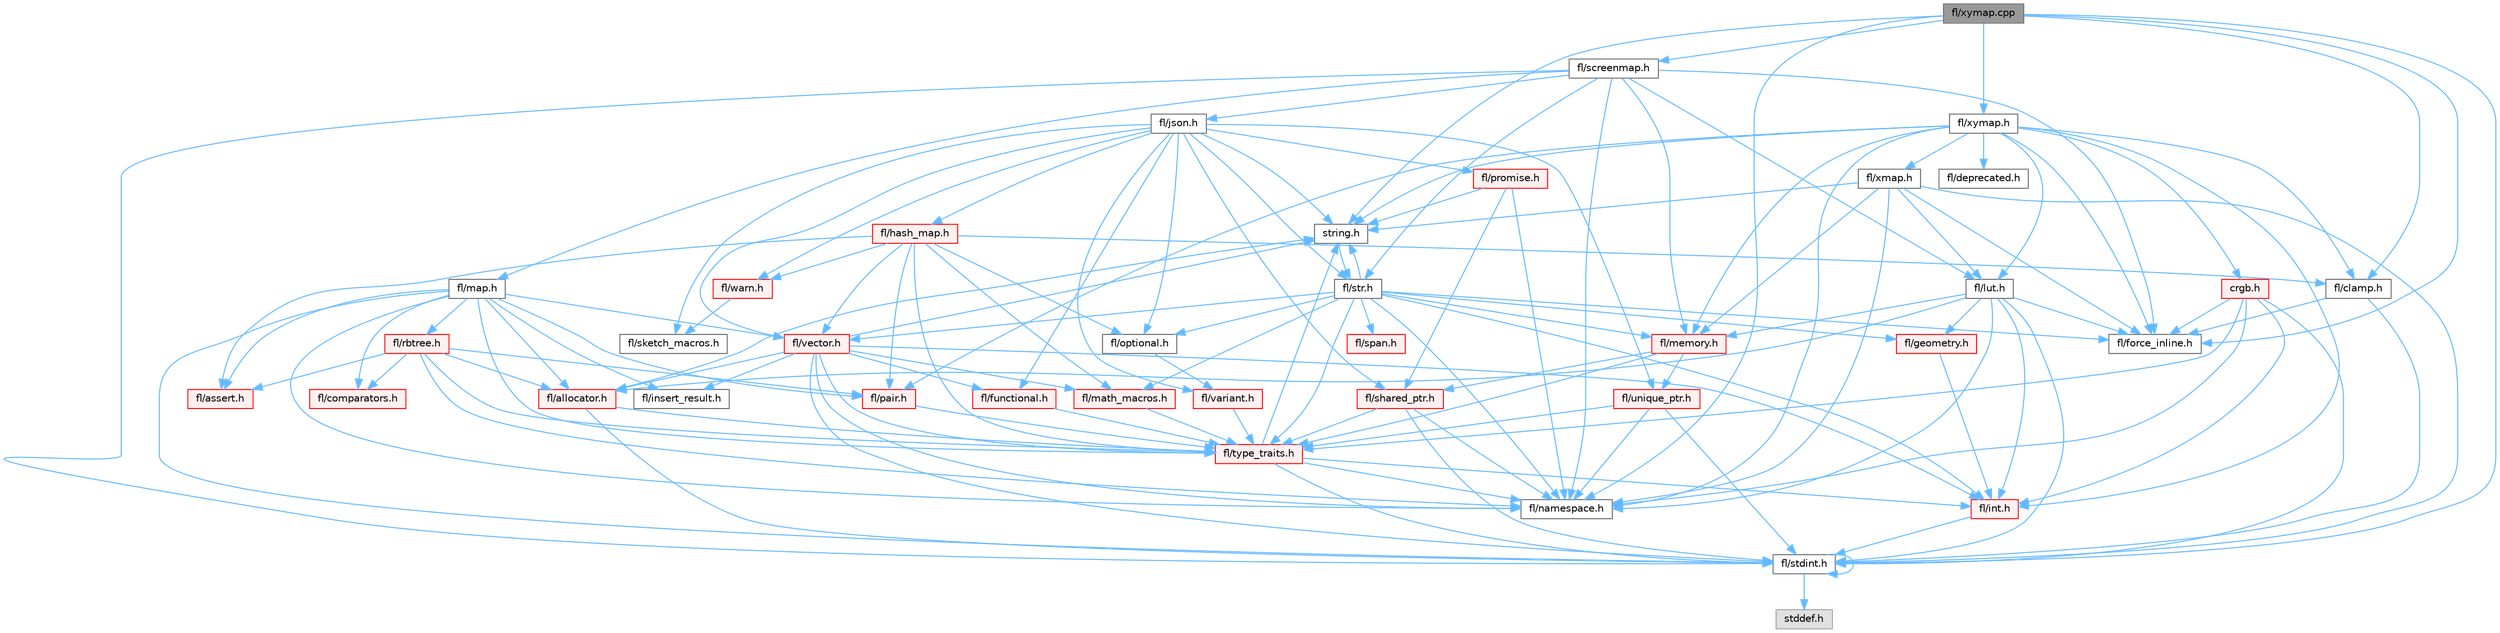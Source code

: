 digraph "fl/xymap.cpp"
{
 // INTERACTIVE_SVG=YES
 // LATEX_PDF_SIZE
  bgcolor="transparent";
  edge [fontname=Helvetica,fontsize=10,labelfontname=Helvetica,labelfontsize=10];
  node [fontname=Helvetica,fontsize=10,shape=box,height=0.2,width=0.4];
  Node1 [id="Node000001",label="fl/xymap.cpp",height=0.2,width=0.4,color="gray40", fillcolor="grey60", style="filled", fontcolor="black",tooltip=" "];
  Node1 -> Node2 [id="edge1_Node000001_Node000002",color="steelblue1",style="solid",tooltip=" "];
  Node2 [id="Node000002",label="fl/stdint.h",height=0.2,width=0.4,color="grey40", fillcolor="white", style="filled",URL="$df/dd8/stdint_8h.html",tooltip=" "];
  Node2 -> Node3 [id="edge2_Node000002_Node000003",color="steelblue1",style="solid",tooltip=" "];
  Node3 [id="Node000003",label="stddef.h",height=0.2,width=0.4,color="grey60", fillcolor="#E0E0E0", style="filled",tooltip=" "];
  Node2 -> Node2 [id="edge3_Node000002_Node000002",color="steelblue1",style="solid",tooltip=" "];
  Node1 -> Node4 [id="edge4_Node000001_Node000004",color="steelblue1",style="solid",tooltip=" "];
  Node4 [id="Node000004",label="string.h",height=0.2,width=0.4,color="grey40", fillcolor="white", style="filled",URL="$da/d66/string_8h.html",tooltip=" "];
  Node4 -> Node5 [id="edge5_Node000004_Node000005",color="steelblue1",style="solid",tooltip=" "];
  Node5 [id="Node000005",label="fl/str.h",height=0.2,width=0.4,color="grey40", fillcolor="white", style="filled",URL="$d1/d93/str_8h.html",tooltip=" "];
  Node5 -> Node6 [id="edge6_Node000005_Node000006",color="steelblue1",style="solid",tooltip=" "];
  Node6 [id="Node000006",label="fl/int.h",height=0.2,width=0.4,color="red", fillcolor="#FFF0F0", style="filled",URL="$d3/d7e/int_8h.html",tooltip=" "];
  Node6 -> Node2 [id="edge7_Node000006_Node000002",color="steelblue1",style="solid",tooltip=" "];
  Node5 -> Node4 [id="edge8_Node000005_Node000004",color="steelblue1",style="solid",tooltip=" "];
  Node5 -> Node8 [id="edge9_Node000005_Node000008",color="steelblue1",style="solid",tooltip=" "];
  Node8 [id="Node000008",label="fl/geometry.h",height=0.2,width=0.4,color="red", fillcolor="#FFF0F0", style="filled",URL="$d4/d67/geometry_8h.html",tooltip=" "];
  Node8 -> Node6 [id="edge10_Node000008_Node000006",color="steelblue1",style="solid",tooltip=" "];
  Node5 -> Node14 [id="edge11_Node000005_Node000014",color="steelblue1",style="solid",tooltip=" "];
  Node14 [id="Node000014",label="fl/math_macros.h",height=0.2,width=0.4,color="red", fillcolor="#FFF0F0", style="filled",URL="$d8/db8/math__macros_8h.html",tooltip=" "];
  Node14 -> Node16 [id="edge12_Node000014_Node000016",color="steelblue1",style="solid",tooltip=" "];
  Node16 [id="Node000016",label="fl/type_traits.h",height=0.2,width=0.4,color="red", fillcolor="#FFF0F0", style="filled",URL="$df/d63/type__traits_8h.html",tooltip=" "];
  Node16 -> Node4 [id="edge13_Node000016_Node000004",color="steelblue1",style="solid",tooltip=" "];
  Node16 -> Node2 [id="edge14_Node000016_Node000002",color="steelblue1",style="solid",tooltip=" "];
  Node16 -> Node17 [id="edge15_Node000016_Node000017",color="steelblue1",style="solid",tooltip=" "];
  Node17 [id="Node000017",label="fl/namespace.h",height=0.2,width=0.4,color="grey40", fillcolor="white", style="filled",URL="$df/d2a/namespace_8h.html",tooltip="Implements the FastLED namespace macros."];
  Node16 -> Node6 [id="edge16_Node000016_Node000006",color="steelblue1",style="solid",tooltip=" "];
  Node5 -> Node17 [id="edge17_Node000005_Node000017",color="steelblue1",style="solid",tooltip=" "];
  Node5 -> Node19 [id="edge18_Node000005_Node000019",color="steelblue1",style="solid",tooltip=" "];
  Node19 [id="Node000019",label="fl/memory.h",height=0.2,width=0.4,color="red", fillcolor="#FFF0F0", style="filled",URL="$dc/d18/memory_8h.html",tooltip=" "];
  Node19 -> Node40 [id="edge19_Node000019_Node000040",color="steelblue1",style="solid",tooltip=" "];
  Node40 [id="Node000040",label="fl/shared_ptr.h",height=0.2,width=0.4,color="red", fillcolor="#FFF0F0", style="filled",URL="$df/d6a/shared__ptr_8h.html",tooltip=" "];
  Node40 -> Node17 [id="edge20_Node000040_Node000017",color="steelblue1",style="solid",tooltip=" "];
  Node40 -> Node16 [id="edge21_Node000040_Node000016",color="steelblue1",style="solid",tooltip=" "];
  Node40 -> Node2 [id="edge22_Node000040_Node000002",color="steelblue1",style="solid",tooltip=" "];
  Node19 -> Node22 [id="edge23_Node000019_Node000022",color="steelblue1",style="solid",tooltip=" "];
  Node22 [id="Node000022",label="fl/unique_ptr.h",height=0.2,width=0.4,color="red", fillcolor="#FFF0F0", style="filled",URL="$da/d4b/unique__ptr_8h.html",tooltip=" "];
  Node22 -> Node17 [id="edge24_Node000022_Node000017",color="steelblue1",style="solid",tooltip=" "];
  Node22 -> Node16 [id="edge25_Node000022_Node000016",color="steelblue1",style="solid",tooltip=" "];
  Node22 -> Node2 [id="edge26_Node000022_Node000002",color="steelblue1",style="solid",tooltip=" "];
  Node19 -> Node16 [id="edge27_Node000019_Node000016",color="steelblue1",style="solid",tooltip=" "];
  Node5 -> Node45 [id="edge28_Node000005_Node000045",color="steelblue1",style="solid",tooltip=" "];
  Node45 [id="Node000045",label="fl/optional.h",height=0.2,width=0.4,color="grey40", fillcolor="white", style="filled",URL="$dc/d62/optional_8h.html",tooltip=" "];
  Node45 -> Node36 [id="edge29_Node000045_Node000036",color="steelblue1",style="solid",tooltip=" "];
  Node36 [id="Node000036",label="fl/variant.h",height=0.2,width=0.4,color="red", fillcolor="#FFF0F0", style="filled",URL="$d6/d10/variant_8h.html",tooltip=" "];
  Node36 -> Node16 [id="edge30_Node000036_Node000016",color="steelblue1",style="solid",tooltip=" "];
  Node5 -> Node16 [id="edge31_Node000005_Node000016",color="steelblue1",style="solid",tooltip=" "];
  Node5 -> Node46 [id="edge32_Node000005_Node000046",color="steelblue1",style="solid",tooltip=" "];
  Node46 [id="Node000046",label="fl/vector.h",height=0.2,width=0.4,color="red", fillcolor="#FFF0F0", style="filled",URL="$d6/d68/vector_8h.html",tooltip=" "];
  Node46 -> Node2 [id="edge33_Node000046_Node000002",color="steelblue1",style="solid",tooltip=" "];
  Node46 -> Node6 [id="edge34_Node000046_Node000006",color="steelblue1",style="solid",tooltip=" "];
  Node46 -> Node4 [id="edge35_Node000046_Node000004",color="steelblue1",style="solid",tooltip=" "];
  Node46 -> Node47 [id="edge36_Node000046_Node000047",color="steelblue1",style="solid",tooltip=" "];
  Node47 [id="Node000047",label="fl/functional.h",height=0.2,width=0.4,color="red", fillcolor="#FFF0F0", style="filled",URL="$d8/dea/functional_8h.html",tooltip=" "];
  Node47 -> Node16 [id="edge37_Node000047_Node000016",color="steelblue1",style="solid",tooltip=" "];
  Node46 -> Node48 [id="edge38_Node000046_Node000048",color="steelblue1",style="solid",tooltip=" "];
  Node48 [id="Node000048",label="fl/insert_result.h",height=0.2,width=0.4,color="grey40", fillcolor="white", style="filled",URL="$d1/d22/insert__result_8h.html",tooltip=" "];
  Node46 -> Node14 [id="edge39_Node000046_Node000014",color="steelblue1",style="solid",tooltip=" "];
  Node46 -> Node17 [id="edge40_Node000046_Node000017",color="steelblue1",style="solid",tooltip=" "];
  Node46 -> Node28 [id="edge41_Node000046_Node000028",color="steelblue1",style="solid",tooltip=" "];
  Node28 [id="Node000028",label="fl/allocator.h",height=0.2,width=0.4,color="red", fillcolor="#FFF0F0", style="filled",URL="$da/da9/allocator_8h.html",tooltip=" "];
  Node28 -> Node4 [id="edge42_Node000028_Node000004",color="steelblue1",style="solid",tooltip=" "];
  Node28 -> Node16 [id="edge43_Node000028_Node000016",color="steelblue1",style="solid",tooltip=" "];
  Node28 -> Node2 [id="edge44_Node000028_Node000002",color="steelblue1",style="solid",tooltip=" "];
  Node46 -> Node16 [id="edge45_Node000046_Node000016",color="steelblue1",style="solid",tooltip=" "];
  Node5 -> Node49 [id="edge46_Node000005_Node000049",color="steelblue1",style="solid",tooltip=" "];
  Node49 [id="Node000049",label="fl/span.h",height=0.2,width=0.4,color="red", fillcolor="#FFF0F0", style="filled",URL="$d4/d7a/span_8h.html",tooltip=" "];
  Node5 -> Node12 [id="edge47_Node000005_Node000012",color="steelblue1",style="solid",tooltip=" "];
  Node12 [id="Node000012",label="fl/force_inline.h",height=0.2,width=0.4,color="grey40", fillcolor="white", style="filled",URL="$d4/d64/force__inline_8h.html",tooltip=" "];
  Node1 -> Node11 [id="edge48_Node000001_Node000011",color="steelblue1",style="solid",tooltip=" "];
  Node11 [id="Node000011",label="fl/clamp.h",height=0.2,width=0.4,color="grey40", fillcolor="white", style="filled",URL="$d6/dd3/clamp_8h.html",tooltip=" "];
  Node11 -> Node2 [id="edge49_Node000011_Node000002",color="steelblue1",style="solid",tooltip=" "];
  Node11 -> Node12 [id="edge50_Node000011_Node000012",color="steelblue1",style="solid",tooltip=" "];
  Node1 -> Node12 [id="edge51_Node000001_Node000012",color="steelblue1",style="solid",tooltip=" "];
  Node1 -> Node17 [id="edge52_Node000001_Node000017",color="steelblue1",style="solid",tooltip=" "];
  Node1 -> Node51 [id="edge53_Node000001_Node000051",color="steelblue1",style="solid",tooltip=" "];
  Node51 [id="Node000051",label="fl/screenmap.h",height=0.2,width=0.4,color="grey40", fillcolor="white", style="filled",URL="$d7/d97/screenmap_8h.html",tooltip=" "];
  Node51 -> Node2 [id="edge54_Node000051_Node000002",color="steelblue1",style="solid",tooltip=" "];
  Node51 -> Node12 [id="edge55_Node000051_Node000012",color="steelblue1",style="solid",tooltip=" "];
  Node51 -> Node52 [id="edge56_Node000051_Node000052",color="steelblue1",style="solid",tooltip=" "];
  Node52 [id="Node000052",label="fl/lut.h",height=0.2,width=0.4,color="grey40", fillcolor="white", style="filled",URL="$db/d54/lut_8h.html",tooltip=" "];
  Node52 -> Node28 [id="edge57_Node000052_Node000028",color="steelblue1",style="solid",tooltip=" "];
  Node52 -> Node12 [id="edge58_Node000052_Node000012",color="steelblue1",style="solid",tooltip=" "];
  Node52 -> Node19 [id="edge59_Node000052_Node000019",color="steelblue1",style="solid",tooltip=" "];
  Node52 -> Node2 [id="edge60_Node000052_Node000002",color="steelblue1",style="solid",tooltip=" "];
  Node52 -> Node6 [id="edge61_Node000052_Node000006",color="steelblue1",style="solid",tooltip=" "];
  Node52 -> Node8 [id="edge62_Node000052_Node000008",color="steelblue1",style="solid",tooltip=" "];
  Node52 -> Node17 [id="edge63_Node000052_Node000017",color="steelblue1",style="solid",tooltip=" "];
  Node51 -> Node19 [id="edge64_Node000051_Node000019",color="steelblue1",style="solid",tooltip=" "];
  Node51 -> Node53 [id="edge65_Node000051_Node000053",color="steelblue1",style="solid",tooltip=" "];
  Node53 [id="Node000053",label="fl/map.h",height=0.2,width=0.4,color="grey40", fillcolor="white", style="filled",URL="$dc/db7/map_8h.html",tooltip=" "];
  Node53 -> Node2 [id="edge66_Node000053_Node000002",color="steelblue1",style="solid",tooltip=" "];
  Node53 -> Node54 [id="edge67_Node000053_Node000054",color="steelblue1",style="solid",tooltip=" "];
  Node54 [id="Node000054",label="fl/assert.h",height=0.2,width=0.4,color="red", fillcolor="#FFF0F0", style="filled",URL="$dc/da7/assert_8h.html",tooltip=" "];
  Node53 -> Node56 [id="edge68_Node000053_Node000056",color="steelblue1",style="solid",tooltip=" "];
  Node56 [id="Node000056",label="fl/comparators.h",height=0.2,width=0.4,color="red", fillcolor="#FFF0F0", style="filled",URL="$dc/d7e/comparators_8h.html",tooltip=" "];
  Node53 -> Node48 [id="edge69_Node000053_Node000048",color="steelblue1",style="solid",tooltip=" "];
  Node53 -> Node17 [id="edge70_Node000053_Node000017",color="steelblue1",style="solid",tooltip=" "];
  Node53 -> Node57 [id="edge71_Node000053_Node000057",color="steelblue1",style="solid",tooltip=" "];
  Node57 [id="Node000057",label="fl/pair.h",height=0.2,width=0.4,color="red", fillcolor="#FFF0F0", style="filled",URL="$d3/d41/pair_8h.html",tooltip=" "];
  Node57 -> Node16 [id="edge72_Node000057_Node000016",color="steelblue1",style="solid",tooltip=" "];
  Node53 -> Node16 [id="edge73_Node000053_Node000016",color="steelblue1",style="solid",tooltip=" "];
  Node53 -> Node46 [id="edge74_Node000053_Node000046",color="steelblue1",style="solid",tooltip=" "];
  Node53 -> Node58 [id="edge75_Node000053_Node000058",color="steelblue1",style="solid",tooltip=" "];
  Node58 [id="Node000058",label="fl/rbtree.h",height=0.2,width=0.4,color="red", fillcolor="#FFF0F0", style="filled",URL="$d5/ddf/rbtree_8h.html",tooltip=" "];
  Node58 -> Node54 [id="edge76_Node000058_Node000054",color="steelblue1",style="solid",tooltip=" "];
  Node58 -> Node56 [id="edge77_Node000058_Node000056",color="steelblue1",style="solid",tooltip=" "];
  Node58 -> Node17 [id="edge78_Node000058_Node000017",color="steelblue1",style="solid",tooltip=" "];
  Node58 -> Node57 [id="edge79_Node000058_Node000057",color="steelblue1",style="solid",tooltip=" "];
  Node58 -> Node16 [id="edge80_Node000058_Node000016",color="steelblue1",style="solid",tooltip=" "];
  Node58 -> Node28 [id="edge81_Node000058_Node000028",color="steelblue1",style="solid",tooltip=" "];
  Node53 -> Node28 [id="edge82_Node000053_Node000028",color="steelblue1",style="solid",tooltip=" "];
  Node51 -> Node17 [id="edge83_Node000051_Node000017",color="steelblue1",style="solid",tooltip=" "];
  Node51 -> Node5 [id="edge84_Node000051_Node000005",color="steelblue1",style="solid",tooltip=" "];
  Node51 -> Node63 [id="edge85_Node000051_Node000063",color="steelblue1",style="solid",tooltip=" "];
  Node63 [id="Node000063",label="fl/json.h",height=0.2,width=0.4,color="grey40", fillcolor="white", style="filled",URL="$d7/d91/fl_2json_8h.html",tooltip="FastLED's Elegant JSON Library: fl::Json"];
  Node63 -> Node4 [id="edge86_Node000063_Node000004",color="steelblue1",style="solid",tooltip=" "];
  Node63 -> Node46 [id="edge87_Node000063_Node000046",color="steelblue1",style="solid",tooltip=" "];
  Node63 -> Node64 [id="edge88_Node000063_Node000064",color="steelblue1",style="solid",tooltip=" "];
  Node64 [id="Node000064",label="fl/hash_map.h",height=0.2,width=0.4,color="red", fillcolor="#FFF0F0", style="filled",URL="$d6/d13/hash__map_8h.html",tooltip=" "];
  Node64 -> Node54 [id="edge89_Node000064_Node000054",color="steelblue1",style="solid",tooltip=" "];
  Node64 -> Node11 [id="edge90_Node000064_Node000011",color="steelblue1",style="solid",tooltip=" "];
  Node64 -> Node45 [id="edge91_Node000064_Node000045",color="steelblue1",style="solid",tooltip=" "];
  Node64 -> Node57 [id="edge92_Node000064_Node000057",color="steelblue1",style="solid",tooltip=" "];
  Node64 -> Node16 [id="edge93_Node000064_Node000016",color="steelblue1",style="solid",tooltip=" "];
  Node64 -> Node46 [id="edge94_Node000064_Node000046",color="steelblue1",style="solid",tooltip=" "];
  Node64 -> Node66 [id="edge95_Node000064_Node000066",color="steelblue1",style="solid",tooltip=" "];
  Node66 [id="Node000066",label="fl/warn.h",height=0.2,width=0.4,color="red", fillcolor="#FFF0F0", style="filled",URL="$de/d77/warn_8h.html",tooltip=" "];
  Node66 -> Node77 [id="edge96_Node000066_Node000077",color="steelblue1",style="solid",tooltip=" "];
  Node77 [id="Node000077",label="fl/sketch_macros.h",height=0.2,width=0.4,color="grey40", fillcolor="white", style="filled",URL="$d1/dbc/sketch__macros_8h.html",tooltip=" "];
  Node64 -> Node14 [id="edge97_Node000064_Node000014",color="steelblue1",style="solid",tooltip=" "];
  Node63 -> Node36 [id="edge98_Node000063_Node000036",color="steelblue1",style="solid",tooltip=" "];
  Node63 -> Node45 [id="edge99_Node000063_Node000045",color="steelblue1",style="solid",tooltip=" "];
  Node63 -> Node22 [id="edge100_Node000063_Node000022",color="steelblue1",style="solid",tooltip=" "];
  Node63 -> Node40 [id="edge101_Node000063_Node000040",color="steelblue1",style="solid",tooltip=" "];
  Node63 -> Node47 [id="edge102_Node000063_Node000047",color="steelblue1",style="solid",tooltip=" "];
  Node63 -> Node5 [id="edge103_Node000063_Node000005",color="steelblue1",style="solid",tooltip=" "];
  Node63 -> Node78 [id="edge104_Node000063_Node000078",color="steelblue1",style="solid",tooltip=" "];
  Node78 [id="Node000078",label="fl/promise.h",height=0.2,width=0.4,color="red", fillcolor="#FFF0F0", style="filled",URL="$d6/d17/promise_8h.html",tooltip="Promise-based fluent API for FastLED - standalone async primitives."];
  Node78 -> Node17 [id="edge105_Node000078_Node000017",color="steelblue1",style="solid",tooltip=" "];
  Node78 -> Node4 [id="edge106_Node000078_Node000004",color="steelblue1",style="solid",tooltip=" "];
  Node78 -> Node40 [id="edge107_Node000078_Node000040",color="steelblue1",style="solid",tooltip=" "];
  Node63 -> Node66 [id="edge108_Node000063_Node000066",color="steelblue1",style="solid",tooltip=" "];
  Node63 -> Node77 [id="edge109_Node000063_Node000077",color="steelblue1",style="solid",tooltip=" "];
  Node1 -> Node80 [id="edge110_Node000001_Node000080",color="steelblue1",style="solid",tooltip=" "];
  Node80 [id="Node000080",label="fl/xymap.h",height=0.2,width=0.4,color="grey40", fillcolor="white", style="filled",URL="$da/d61/xymap_8h.html",tooltip=" "];
  Node80 -> Node6 [id="edge111_Node000080_Node000006",color="steelblue1",style="solid",tooltip=" "];
  Node80 -> Node17 [id="edge112_Node000080_Node000017",color="steelblue1",style="solid",tooltip=" "];
  Node80 -> Node12 [id="edge113_Node000080_Node000012",color="steelblue1",style="solid",tooltip=" "];
  Node80 -> Node57 [id="edge114_Node000080_Node000057",color="steelblue1",style="solid",tooltip=" "];
  Node80 -> Node4 [id="edge115_Node000080_Node000004",color="steelblue1",style="solid",tooltip=" "];
  Node80 -> Node69 [id="edge116_Node000080_Node000069",color="steelblue1",style="solid",tooltip=" "];
  Node69 [id="Node000069",label="crgb.h",height=0.2,width=0.4,color="red", fillcolor="#FFF0F0", style="filled",URL="$db/dd1/crgb_8h.html",tooltip="Defines the red, green, and blue (RGB) pixel struct."];
  Node69 -> Node2 [id="edge117_Node000069_Node000002",color="steelblue1",style="solid",tooltip=" "];
  Node69 -> Node6 [id="edge118_Node000069_Node000006",color="steelblue1",style="solid",tooltip=" "];
  Node69 -> Node17 [id="edge119_Node000069_Node000017",color="steelblue1",style="solid",tooltip=" "];
  Node69 -> Node12 [id="edge120_Node000069_Node000012",color="steelblue1",style="solid",tooltip=" "];
  Node69 -> Node16 [id="edge121_Node000069_Node000016",color="steelblue1",style="solid",tooltip=" "];
  Node80 -> Node11 [id="edge122_Node000080_Node000011",color="steelblue1",style="solid",tooltip=" "];
  Node80 -> Node52 [id="edge123_Node000080_Node000052",color="steelblue1",style="solid",tooltip=" "];
  Node80 -> Node19 [id="edge124_Node000080_Node000019",color="steelblue1",style="solid",tooltip=" "];
  Node80 -> Node37 [id="edge125_Node000080_Node000037",color="steelblue1",style="solid",tooltip=" "];
  Node37 [id="Node000037",label="fl/deprecated.h",height=0.2,width=0.4,color="grey40", fillcolor="white", style="filled",URL="$d4/dce/deprecated_8h.html",tooltip=" "];
  Node80 -> Node81 [id="edge126_Node000080_Node000081",color="steelblue1",style="solid",tooltip=" "];
  Node81 [id="Node000081",label="fl/xmap.h",height=0.2,width=0.4,color="grey40", fillcolor="white", style="filled",URL="$dd/dcc/xmap_8h.html",tooltip=" "];
  Node81 -> Node2 [id="edge127_Node000081_Node000002",color="steelblue1",style="solid",tooltip=" "];
  Node81 -> Node4 [id="edge128_Node000081_Node000004",color="steelblue1",style="solid",tooltip=" "];
  Node81 -> Node12 [id="edge129_Node000081_Node000012",color="steelblue1",style="solid",tooltip=" "];
  Node81 -> Node52 [id="edge130_Node000081_Node000052",color="steelblue1",style="solid",tooltip=" "];
  Node81 -> Node19 [id="edge131_Node000081_Node000019",color="steelblue1",style="solid",tooltip=" "];
  Node81 -> Node17 [id="edge132_Node000081_Node000017",color="steelblue1",style="solid",tooltip=" "];
}
